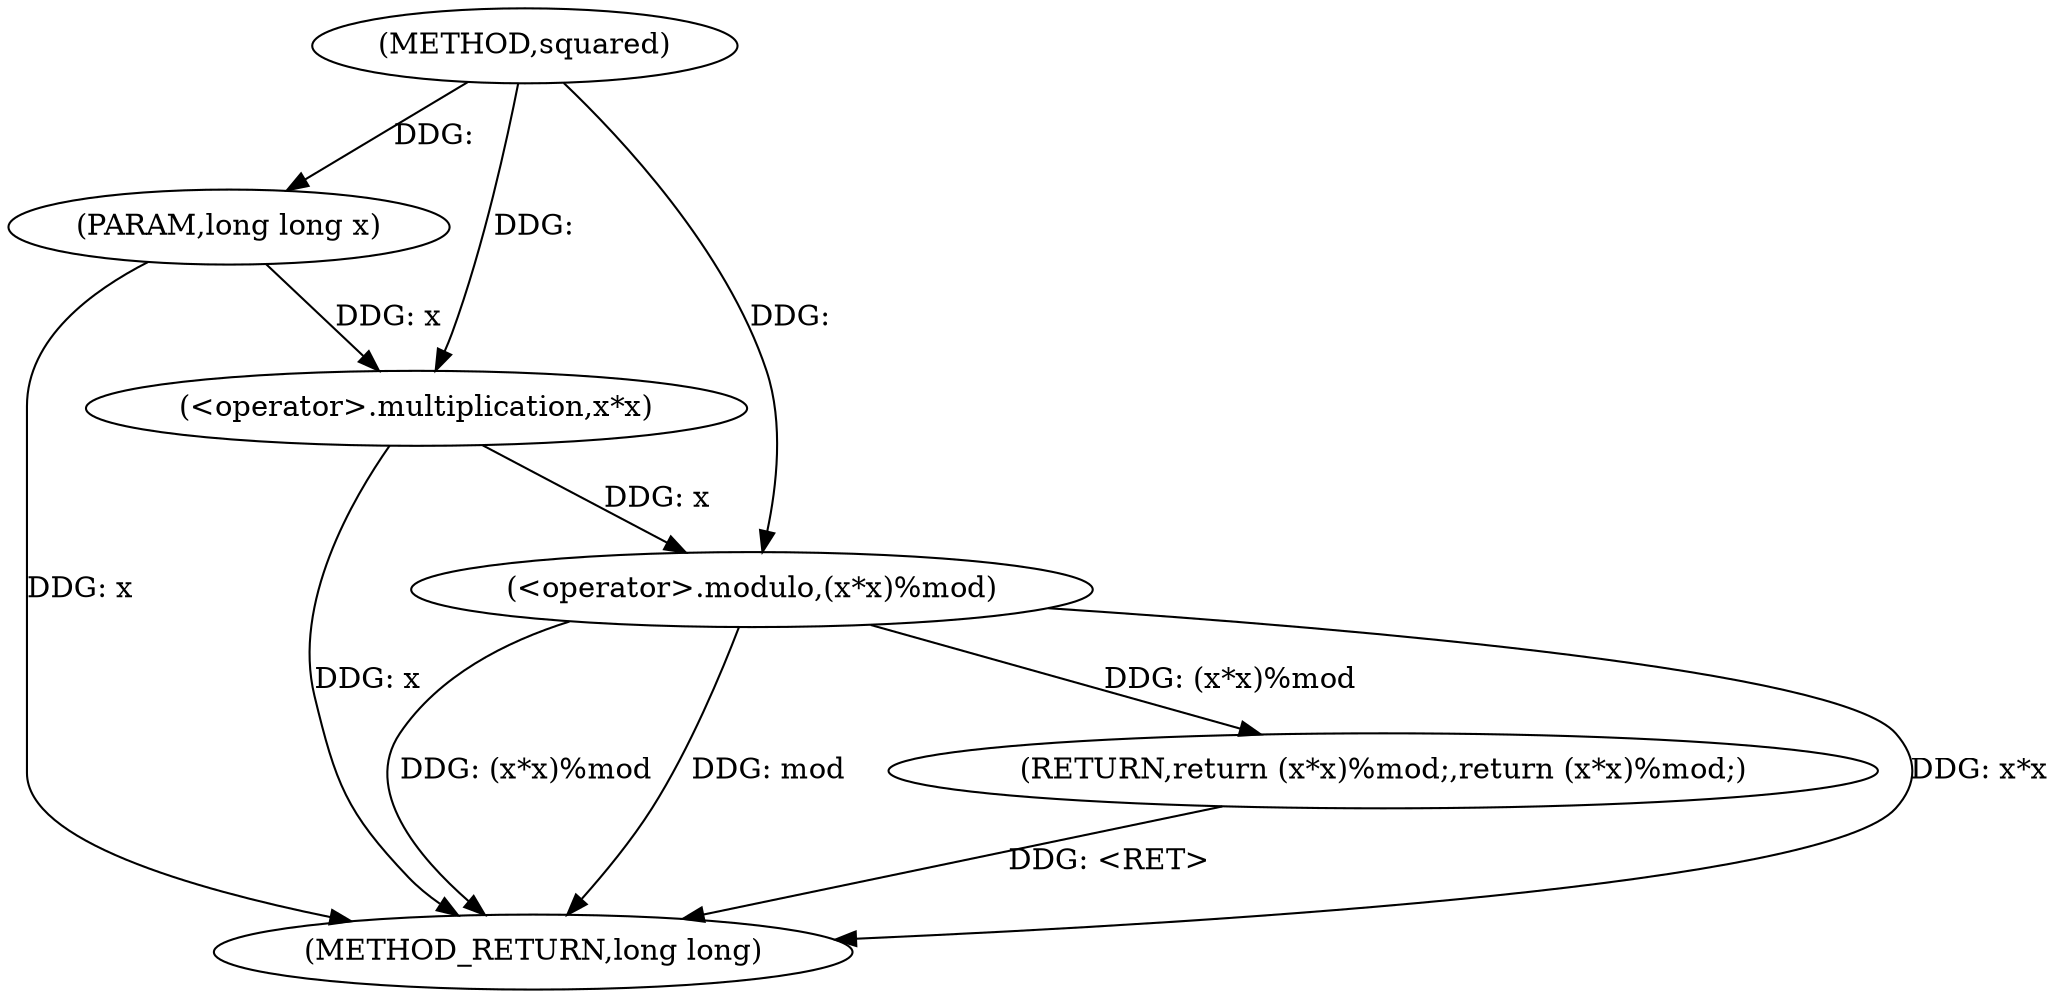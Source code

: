 digraph "squared" {  
"1000122" [label = "(METHOD,squared)" ]
"1000131" [label = "(METHOD_RETURN,long long)" ]
"1000123" [label = "(PARAM,long long x)" ]
"1000125" [label = "(RETURN,return (x*x)%mod;,return (x*x)%mod;)" ]
"1000126" [label = "(<operator>.modulo,(x*x)%mod)" ]
"1000127" [label = "(<operator>.multiplication,x*x)" ]
  "1000125" -> "1000131"  [ label = "DDG: <RET>"] 
  "1000123" -> "1000131"  [ label = "DDG: x"] 
  "1000127" -> "1000131"  [ label = "DDG: x"] 
  "1000126" -> "1000131"  [ label = "DDG: x*x"] 
  "1000126" -> "1000131"  [ label = "DDG: (x*x)%mod"] 
  "1000126" -> "1000131"  [ label = "DDG: mod"] 
  "1000122" -> "1000123"  [ label = "DDG: "] 
  "1000126" -> "1000125"  [ label = "DDG: (x*x)%mod"] 
  "1000127" -> "1000126"  [ label = "DDG: x"] 
  "1000122" -> "1000126"  [ label = "DDG: "] 
  "1000123" -> "1000127"  [ label = "DDG: x"] 
  "1000122" -> "1000127"  [ label = "DDG: "] 
}
